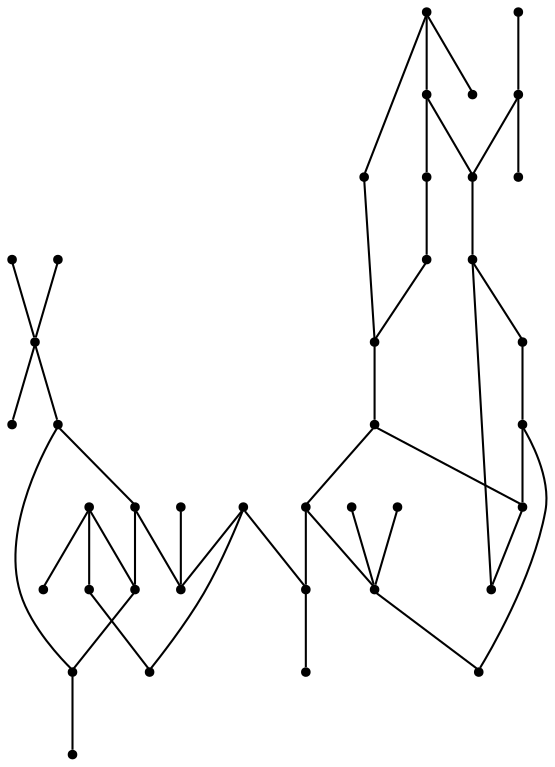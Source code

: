 graph {
  node [shape=point,comment="{\"directed\":false,\"doi\":\"10.1007/978-3-030-68766-3_19\",\"figure\":\"8 (1)\"}"]

  v0 [pos="1180.2609327625587,698.3566975054496"]
  v1 [pos="1180.2609327625587,670.5484243138972"]
  v2 [pos="1180.2609327625587,726.160773912869"]
  v3 [pos="1180.2609327625587,753.9357271819104"]
  v4 [pos="1180.2609327625587,781.7147500598082"]
  v5 [pos="1152.4523187580762,753.9357271819104"]
  v6 [pos="1124.6479015891618,753.9357271819104"]
  v7 [pos="1152.4523187580762,837.3187696781522"]
  v8 [pos="1124.6479015891618,837.3187696781522"]
  v9 [pos="1152.4523187580762,1059.5723181478297"]
  v10 [pos="1124.6479015891618,1059.5723181478297"]
  v11 [pos="1124.6479015891618,865.1250080652765"]
  v12 [pos="1124.6479015891618,809.5187628795891"]
  v13 [pos="1124.6479015891618,948.3538505384472"]
  v14 [pos="1124.6479015891618,976.1558285537999"]
  v15 [pos="1124.6479015891618,1003.9640381577141"]
  v16 [pos="1124.6479015891618,1031.7681145651334"]
  v17 [pos="1096.8413860024632,948.3538505384472"]
  v18 [pos="1096.8413860024632,1003.9640381577141"]
  v19 [pos="1096.8413860024632,1059.5723181478297"]
  v20 [pos="1096.8413860024632,753.9357271819104"]
  v21 [pos="1096.8413860024632,781.7147500598082"]
  v22 [pos="1124.6479015891618,781.7147500598082"]
  v23 [pos="1096.8413860024632,837.3187696781522"]
  v24 [pos="1096.8413860024632,865.1250080652765"]
  v25 [pos="1069.0369688335488,753.9357271819104"]
  v26 [pos="1069.2036976647528,1031.7681145651334"]
  v27 [pos="1069.0369688335488,698.3566975054496"]
  v28 [pos="1069.0369688335488,726.160773912869"]
  v29 [pos="1069.2036976647528,920.5518725230943"]
  v30 [pos="1069.2036976647528,892.7477961156749"]
  v31 [pos="1069.0369688335488,781.7147500598082"]
  v32 [pos="1038.6445666527475,698.3566975054496"]
  v33 [pos="1038.6445666527475,1031.7681145651334"]
  v34 [pos="1038.6445666527475,865.1250080652765"]
  v35 [pos="1038.6445666527475,892.9312464524007"]
  v36 [pos="1038.6445666527475,670.5484243138972"]
  v37 [pos="1038.6445666527475,920.7352592721818"]
  v38 [pos="1010.8422479016169,1031.7681145651334"]
  v39 [pos="1010.8422479016169,698.3566975054496"]

  v0 -- v1 [id="-1",pos="1180.2609327625587,698.3566975054496 1180.2609327625587,670.5484243138972 1180.2609327625587,670.5484243138972 1180.2609327625587,670.5484243138972"]
  v39 -- v32 [id="-2",pos="1010.8422479016169,698.3566975054496 1038.6445666527475,698.3566975054496 1038.6445666527475,698.3566975054496 1038.6445666527475,698.3566975054496"]
  v33 -- v38 [id="-3",pos="1038.6445666527475,1031.7681145651334 1010.8422479016169,1031.7681145651334 1010.8422479016169,1031.7681145651334 1010.8422479016169,1031.7681145651334"]
  v33 -- v37 [id="-4",pos="1038.6445666527475,1031.7681145651334 1038.6445666527475,920.7352592721818 1038.6445666527475,920.7352592721818 1038.6445666527475,920.7352592721818"]
  v37 -- v35 [id="-5",pos="1038.6445666527475,920.7352592721818 1038.6445666527475,892.9312464524007 1038.6445666527475,892.9312464524007 1038.6445666527475,892.9312464524007"]
  v32 -- v36 [id="-6",pos="1038.6445666527475,698.3566975054496 1038.6445666527475,670.5484243138972 1038.6445666527475,670.5484243138972 1038.6445666527475,670.5484243138972"]
  v35 -- v24 [id="-7",pos="1038.6445666527475,892.9312464524007 1038.6196399930097,865.5397266427899 1038.6196399930097,865.5397266427899 1038.6196399930097,865.5397266427899 1069.1787074165975,865.1519692239495 1069.1787074165975,865.1519692239495 1069.1787074165975,865.1519692239495 1096.8413860024632,865.1250080652765 1096.8413860024632,865.1250080652765 1096.8413860024632,865.1250080652765"]
  v34 -- v32 [id="-8",pos="1038.6445666527475,865.1250080652765 1038.6445666527475,698.3566975054496 1038.6445666527475,698.3566975054496 1038.6445666527475,698.3566975054496"]
  v31 -- v25 [id="-10",pos="1069.0369688335488,781.7147500598082 1069.0369688335488,753.9357271819104 1069.0369688335488,753.9357271819104 1069.0369688335488,753.9357271819104"]
  v28 -- v25 [id="-11",pos="1069.0369688335488,726.160773912869 1069.0369688335488,753.9357271819104 1069.0369688335488,753.9357271819104 1069.0369688335488,753.9357271819104"]
  v27 -- v28 [id="-12",pos="1069.0369688335488,698.3566975054496 1069.0369688335488,726.160773912869 1069.0369688335488,726.160773912869 1069.0369688335488,726.160773912869"]
  v26 -- v29 [id="-13",pos="1069.2036976647528,1031.7681145651334 1069.2036976647528,920.5518725230943 1069.2036976647528,920.5518725230943 1069.2036976647528,920.5518725230943"]
  v29 -- v30 [id="-14",pos="1069.2036976647528,920.5518725230943 1069.2036976647528,892.7477961156749 1069.2036976647528,892.7477961156749 1069.2036976647528,892.7477961156749"]
  v28 -- v2 [id="-15",pos="1069.0369688335488,726.160773912869 1180.2609327625587,726.160773912869 1180.2609327625587,726.160773912869 1180.2609327625587,726.160773912869"]
  v27 -- v0 [id="-16",pos="1069.0369688335488,698.3566975054496 1180.2609327625587,698.3566975054496 1180.2609327625587,698.3566975054496 1180.2609327625587,698.3566975054496"]
  v26 -- v16 [id="-18",pos="1069.2036976647528,1031.7681145651334 1124.6479015891618,1031.7681145651334 1124.6479015891618,1031.7681145651334 1124.6479015891618,1031.7681145651334"]
  v20 -- v25 [id="-19",pos="1096.8413860024632,753.9357271819104 1069.0369688335488,753.9357271819104 1069.0369688335488,753.9357271819104 1069.0369688335488,753.9357271819104"]
  v24 -- v17 [id="-20",pos="1096.8413860024632,865.1250080652765 1096.8789667573226,892.7769192540529 1096.8789667573226,892.7769192540529 1096.8789667573226,892.7769192540529 1096.8413860024632,948.3538505384472 1096.8413860024632,948.3538505384472 1096.8413860024632,948.3538505384472"]
  v24 -- v23 [id="-22",pos="1096.8413860024632,865.1250080652765 1096.8413860024632,837.3187696781522 1096.8413860024632,837.3187696781522 1096.8413860024632,837.3187696781522"]
  v23 -- v21 [id="-23",pos="1096.8413860024632,837.3187696781522 1096.8413860024632,781.7147500598082 1096.8413860024632,781.7147500598082 1096.8413860024632,781.7147500598082"]
  v20 -- v21 [id="-24",pos="1096.8413860024632,753.9357271819104 1096.8413860024632,781.7147500598082 1096.8413860024632,781.7147500598082 1096.8413860024632,781.7147500598082"]
  v17 -- v18 [id="-25",pos="1096.8413860024632,948.3538505384472 1096.8413860024632,1003.9640381577141 1096.8413860024632,1003.9640381577141 1096.8413860024632,1003.9640381577141"]
  v23 -- v8 [id="-26",pos="1096.8413860024632,837.3187696781522 1124.6479015891618,837.3187696781522 1124.6479015891618,837.3187696781522 1124.6479015891618,837.3187696781522"]
  v21 -- v22 [id="-27",pos="1096.8413860024632,781.7147500598082 1124.6479015891618,781.7147500598082 1124.6479015891618,781.7147500598082 1124.6479015891618,781.7147500598082"]
  v20 -- v6 [id="-28",pos="1096.8413860024632,753.9357271819104 1124.6479015891618,753.9357271819104 1124.6479015891618,753.9357271819104 1124.6479015891618,753.9357271819104"]
  v10 -- v19 [id="-29",pos="1124.6479015891618,1059.5723181478297 1096.8413860024632,1059.5723181478297 1096.8413860024632,1059.5723181478297 1096.8413860024632,1059.5723181478297"]
  v15 -- v18 [id="-30",pos="1124.6479015891618,1003.9640381577141 1096.8413860024632,1003.9640381577141 1096.8413860024632,1003.9640381577141 1096.8413860024632,1003.9640381577141"]
  v13 -- v17 [id="-31",pos="1124.6479015891618,948.3538505384472 1096.8413860024632,948.3538505384472 1096.8413860024632,948.3538505384472 1096.8413860024632,948.3538505384472"]
  v10 -- v16 [id="-32",pos="1124.6479015891618,1059.5723181478297 1124.6479015891618,1031.7681145651334 1124.6479015891618,1031.7681145651334 1124.6479015891618,1031.7681145651334"]
  v16 -- v15 [id="-33",pos="1124.6479015891618,1031.7681145651334 1124.6479015891618,1003.9640381577141 1124.6479015891618,1003.9640381577141 1124.6479015891618,1003.9640381577141"]
  v15 -- v14 [id="-34",pos="1124.6479015891618,1003.9640381577141 1124.6479015891618,976.1558285537999 1124.6479015891618,976.1558285537999 1124.6479015891618,976.1558285537999"]
  v14 -- v13 [id="-35",pos="1124.6479015891618,976.1558285537999 1124.6479015891618,948.3538505384472 1124.6479015891618,948.3538505384472 1124.6479015891618,948.3538505384472"]
  v13 -- v11 [id="-36",pos="1124.6479015891618,948.3538505384472 1124.679187090669,892.7770464293296 1124.679187090669,892.7770464293296 1124.679187090669,892.7770464293296 1124.6479015891618,865.1250080652765 1124.6479015891618,865.1250080652765 1124.6479015891618,865.1250080652765"]
  v8 -- v11 [id="-37",pos="1124.6479015891618,837.3187696781522 1124.6479015891618,865.1250080652765 1124.6479015891618,865.1250080652765 1124.6479015891618,865.1250080652765"]
  v12 -- v8 [id="-38",pos="1124.6479015891618,809.5187628795891 1124.6479015891618,837.3187696781522 1124.6479015891618,837.3187696781522 1124.6479015891618,837.3187696781522"]
  v9 -- v10 [id="-39",pos="1152.4523187580762,1059.5723181478297 1124.6479015891618,1059.5723181478297 1124.6479015891618,1059.5723181478297 1124.6479015891618,1059.5723181478297"]
  v7 -- v8 [id="-40",pos="1152.4523187580762,837.3187696781522 1124.6479015891618,837.3187696781522 1124.6479015891618,837.3187696781522 1124.6479015891618,837.3187696781522"]
  v5 -- v6 [id="-41",pos="1152.4523187580762,753.9357271819104 1124.6479015891618,753.9357271819104 1124.6479015891618,753.9357271819104 1124.6479015891618,753.9357271819104"]
  v3 -- v5 [id="-42",pos="1180.2609327625587,753.9357271819104 1152.4523187580762,753.9357271819104 1152.4523187580762,753.9357271819104 1152.4523187580762,753.9357271819104"]
  v3 -- v4 [id="-43",pos="1180.2609327625587,753.9357271819104 1180.2609327625587,781.7147500598082 1180.2609327625587,781.7147500598082 1180.2609327625587,781.7147500598082"]
  v3 -- v2 [id="-44",pos="1180.2609327625587,753.9357271819104 1180.2609327625587,726.160773912869 1180.2609327625587,726.160773912869 1180.2609327625587,726.160773912869"]
  v2 -- v0 [id="-45",pos="1180.2609327625587,726.160773912869 1180.2609327625587,698.3566975054496 1180.2609327625587,698.3566975054496 1180.2609327625587,698.3566975054496"]
  v32 -- v27 [id="-9",pos="1038.6445666527475,698.3566975054496 1069.0369688335488,698.3566975054496 1069.0369688335488,698.3566975054496 1069.0369688335488,698.3566975054496"]
  v30 -- v35 [id="-17",pos="1069.2036976647528,892.7477961156749 1038.6445666527475,892.9312464524007 1038.6445666527475,892.9312464524007 1038.6445666527475,892.9312464524007"]
  v33 -- v26 [id="-21",pos="1038.6445666527475,1031.7681145651334 1069.2036976647528,1031.7681145651334 1069.2036976647528,1031.7681145651334 1069.2036976647528,1031.7681145651334"]
}
